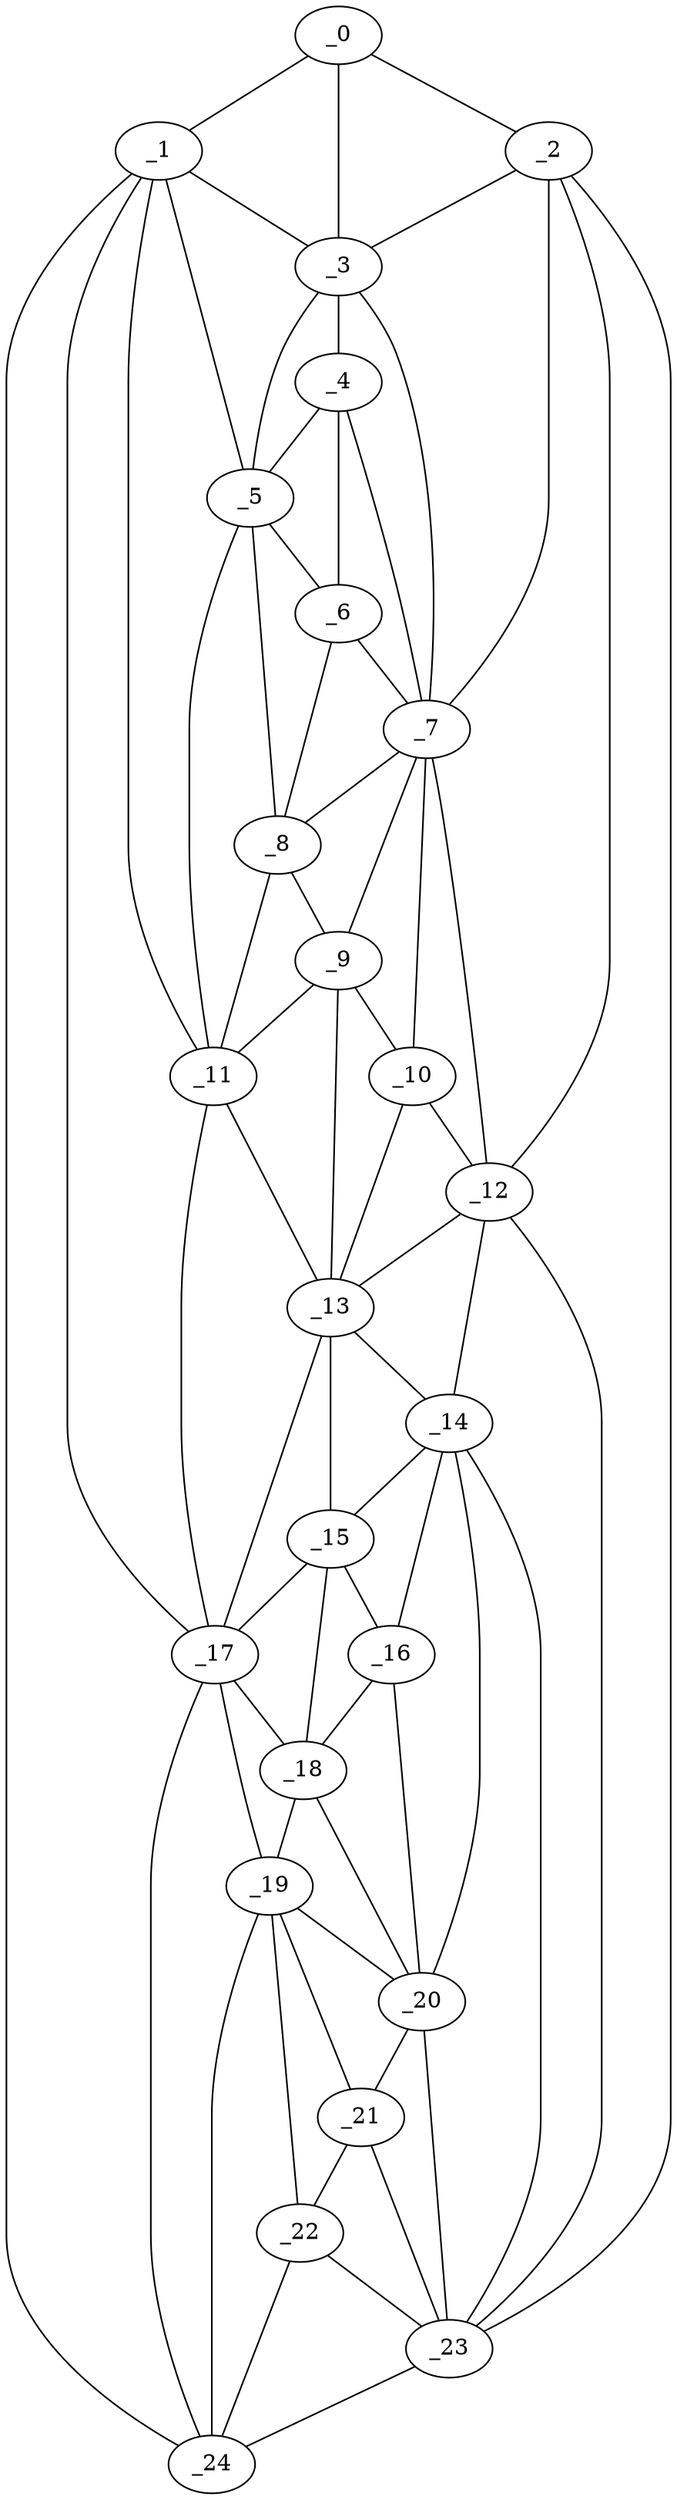graph "obj67__0.gxl" {
	_0	 [x=5,
		y=62];
	_1	 [x=5,
		y=78];
	_0 -- _1	 [valence=1];
	_2	 [x=6,
		y=53];
	_0 -- _2	 [valence=1];
	_3	 [x=19,
		y=55];
	_0 -- _3	 [valence=2];
	_1 -- _3	 [valence=2];
	_5	 [x=35,
		y=72];
	_1 -- _5	 [valence=2];
	_11	 [x=57,
		y=72];
	_1 -- _11	 [valence=1];
	_17	 [x=85,
		y=77];
	_1 -- _17	 [valence=2];
	_24	 [x=126,
		y=77];
	_1 -- _24	 [valence=1];
	_2 -- _3	 [valence=2];
	_7	 [x=45,
		y=53];
	_2 -- _7	 [valence=2];
	_12	 [x=67,
		y=52];
	_2 -- _12	 [valence=2];
	_23	 [x=125,
		y=51];
	_2 -- _23	 [valence=1];
	_4	 [x=34,
		y=56];
	_3 -- _4	 [valence=1];
	_3 -- _5	 [valence=1];
	_3 -- _7	 [valence=2];
	_4 -- _5	 [valence=2];
	_6	 [x=38,
		y=67];
	_4 -- _6	 [valence=1];
	_4 -- _7	 [valence=2];
	_5 -- _6	 [valence=2];
	_8	 [x=45,
		y=67];
	_5 -- _8	 [valence=2];
	_5 -- _11	 [valence=1];
	_6 -- _7	 [valence=2];
	_6 -- _8	 [valence=1];
	_7 -- _8	 [valence=2];
	_9	 [x=52,
		y=66];
	_7 -- _9	 [valence=2];
	_10	 [x=55,
		y=53];
	_7 -- _10	 [valence=2];
	_7 -- _12	 [valence=2];
	_8 -- _9	 [valence=2];
	_8 -- _11	 [valence=2];
	_9 -- _10	 [valence=1];
	_9 -- _11	 [valence=2];
	_13	 [x=69,
		y=66];
	_9 -- _13	 [valence=2];
	_10 -- _12	 [valence=1];
	_10 -- _13	 [valence=2];
	_11 -- _13	 [valence=2];
	_11 -- _17	 [valence=2];
	_12 -- _13	 [valence=2];
	_14	 [x=74,
		y=52];
	_12 -- _14	 [valence=2];
	_12 -- _23	 [valence=1];
	_13 -- _14	 [valence=1];
	_15	 [x=75,
		y=66];
	_13 -- _15	 [valence=2];
	_13 -- _17	 [valence=2];
	_14 -- _15	 [valence=2];
	_16	 [x=85,
		y=55];
	_14 -- _16	 [valence=2];
	_20	 [x=100,
		y=55];
	_14 -- _20	 [valence=2];
	_14 -- _23	 [valence=1];
	_15 -- _16	 [valence=2];
	_15 -- _17	 [valence=1];
	_18	 [x=87,
		y=68];
	_15 -- _18	 [valence=2];
	_16 -- _18	 [valence=2];
	_16 -- _20	 [valence=2];
	_17 -- _18	 [valence=2];
	_19	 [x=96,
		y=73];
	_17 -- _19	 [valence=2];
	_17 -- _24	 [valence=2];
	_18 -- _19	 [valence=1];
	_18 -- _20	 [valence=2];
	_19 -- _20	 [valence=2];
	_21	 [x=108,
		y=55];
	_19 -- _21	 [valence=1];
	_22	 [x=124,
		y=63];
	_19 -- _22	 [valence=2];
	_19 -- _24	 [valence=2];
	_20 -- _21	 [valence=2];
	_20 -- _23	 [valence=2];
	_21 -- _22	 [valence=2];
	_21 -- _23	 [valence=1];
	_22 -- _23	 [valence=2];
	_22 -- _24	 [valence=2];
	_23 -- _24	 [valence=1];
}

